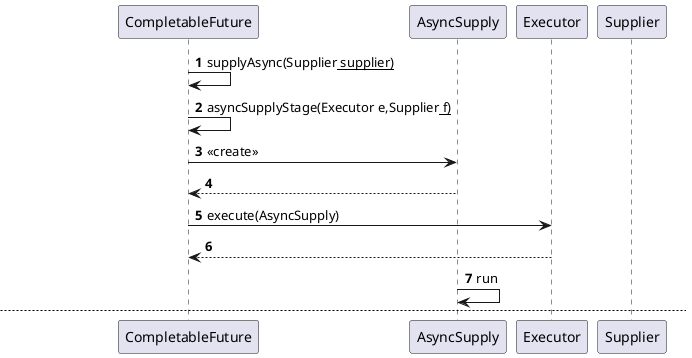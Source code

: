 @startuml
autonumber

CompletableFuture -> CompletableFuture: supplyAsync(Supplier<U> supplier)
CompletableFuture -> CompletableFuture: asyncSupplyStage(Executor e,Supplier<U> f)
CompletableFuture -> AsyncSupply: <<create>>
CompletableFuture <-- AsyncSupply:
CompletableFuture -> Executor: execute(AsyncSupply)
CompletableFuture <-- Executor:

AsyncSupply -> AsyncSupply:run

newpage
autonumber 1 1
alt CompletableFuture != null && Supplier != null
AsyncSupply -> Supplier: get
AsyncSupply <-- Supplier
AsyncSupply -> CompletableFuture: completeValue
AsyncSupply -> CompletableFuture: doPostComplete
note left:这是触发后续依赖的方法
else CompletableFuture == null || Supplier == null

end
@enduml